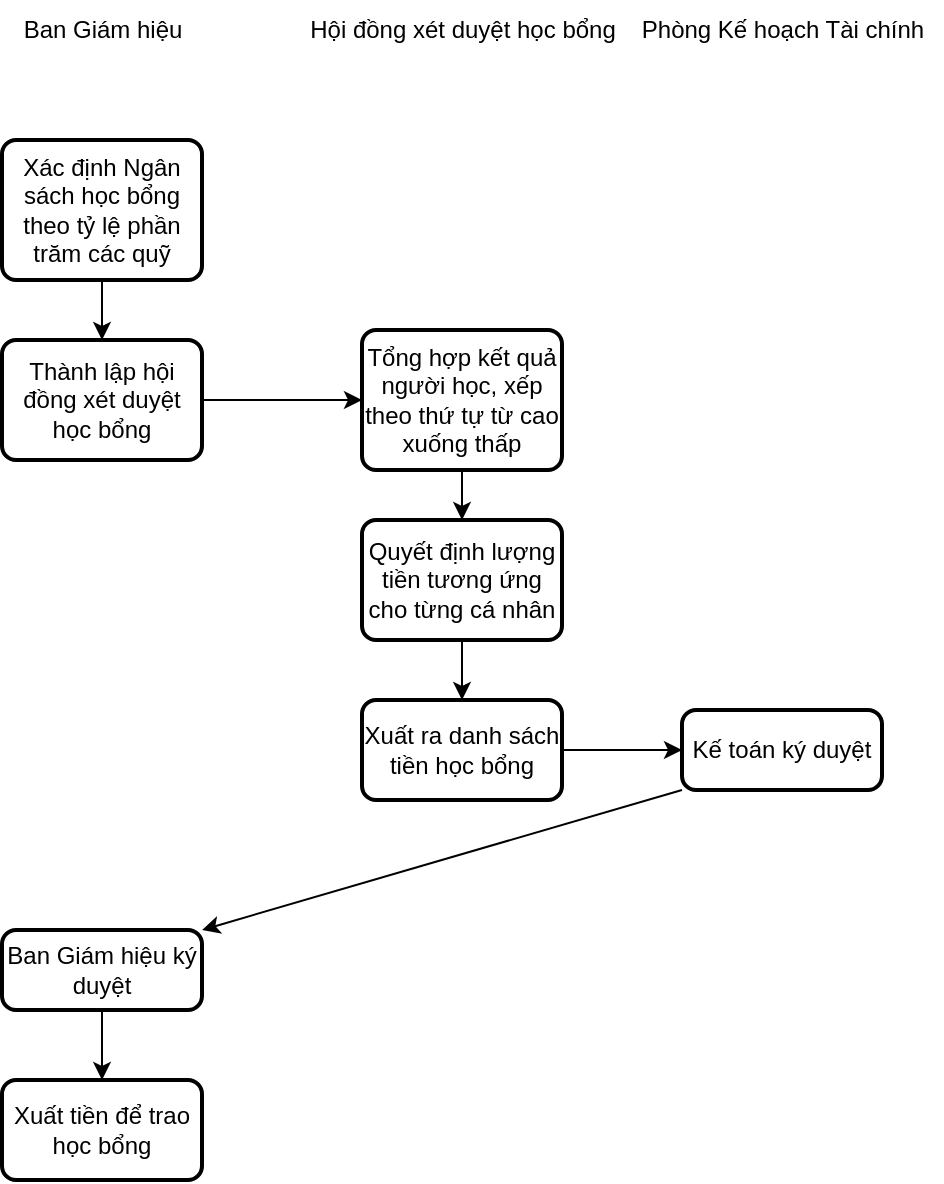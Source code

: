 <mxfile version="24.2.0" type="github">
  <diagram name="Page-1" id="kBvX0uDrtbkzwptZ22Pw">
    <mxGraphModel dx="794" dy="446" grid="1" gridSize="10" guides="1" tooltips="1" connect="1" arrows="1" fold="1" page="1" pageScale="1" pageWidth="850" pageHeight="1100" math="0" shadow="0">
      <root>
        <mxCell id="0" />
        <mxCell id="1" parent="0" />
        <mxCell id="__DquRtsZuzyyJIzlenk-1" value="Xác định Ngân sách học bổng theo tỷ lệ phần trăm các quỹ" style="rounded=1;whiteSpace=wrap;html=1;absoluteArcSize=1;arcSize=14;strokeWidth=2;" parent="1" vertex="1">
          <mxGeometry x="180" y="320" width="100" height="70" as="geometry" />
        </mxCell>
        <mxCell id="__DquRtsZuzyyJIzlenk-2" value="Thành lập hội đồng xét duyệt học bổng" style="rounded=1;whiteSpace=wrap;html=1;absoluteArcSize=1;arcSize=14;strokeWidth=2;" parent="1" vertex="1">
          <mxGeometry x="180" y="420" width="100" height="60" as="geometry" />
        </mxCell>
        <mxCell id="__DquRtsZuzyyJIzlenk-3" value="Tổng hợp kết quả người học, xếp theo thứ tự từ cao xuống thấp" style="rounded=1;whiteSpace=wrap;html=1;absoluteArcSize=1;arcSize=14;strokeWidth=2;" parent="1" vertex="1">
          <mxGeometry x="360" y="415" width="100" height="70" as="geometry" />
        </mxCell>
        <mxCell id="V2R8KYQIioinMUOCY2qO-1" value="Quyết định lượng tiền tương ứng cho từng cá nhân" style="rounded=1;whiteSpace=wrap;html=1;absoluteArcSize=1;arcSize=14;strokeWidth=2;" parent="1" vertex="1">
          <mxGeometry x="360" y="510" width="100" height="60" as="geometry" />
        </mxCell>
        <mxCell id="V2R8KYQIioinMUOCY2qO-2" value="Xuất ra danh sách tiền học bổng" style="rounded=1;whiteSpace=wrap;html=1;absoluteArcSize=1;arcSize=14;strokeWidth=2;" parent="1" vertex="1">
          <mxGeometry x="360" y="600" width="100" height="50" as="geometry" />
        </mxCell>
        <mxCell id="V2R8KYQIioinMUOCY2qO-3" value="Kế toán ký duyệt" style="rounded=1;whiteSpace=wrap;html=1;absoluteArcSize=1;arcSize=14;strokeWidth=2;" parent="1" vertex="1">
          <mxGeometry x="520" y="605" width="100" height="40" as="geometry" />
        </mxCell>
        <mxCell id="V2R8KYQIioinMUOCY2qO-4" value="Ban Giám hiệu ký duyệt" style="rounded=1;whiteSpace=wrap;html=1;absoluteArcSize=1;arcSize=14;strokeWidth=2;" parent="1" vertex="1">
          <mxGeometry x="180" y="715" width="100" height="40" as="geometry" />
        </mxCell>
        <mxCell id="V2R8KYQIioinMUOCY2qO-5" value="Xuất tiền để trao học bổng" style="rounded=1;whiteSpace=wrap;html=1;absoluteArcSize=1;arcSize=14;strokeWidth=2;" parent="1" vertex="1">
          <mxGeometry x="180" y="790" width="100" height="50" as="geometry" />
        </mxCell>
        <mxCell id="V2R8KYQIioinMUOCY2qO-6" value="" style="endArrow=classic;html=1;rounded=0;exitX=0.5;exitY=1;exitDx=0;exitDy=0;entryX=0.5;entryY=0;entryDx=0;entryDy=0;" parent="1" source="__DquRtsZuzyyJIzlenk-1" target="__DquRtsZuzyyJIzlenk-2" edge="1">
          <mxGeometry width="50" height="50" relative="1" as="geometry">
            <mxPoint x="520" y="550" as="sourcePoint" />
            <mxPoint x="570" y="500" as="targetPoint" />
          </mxGeometry>
        </mxCell>
        <mxCell id="V2R8KYQIioinMUOCY2qO-7" value="" style="endArrow=classic;html=1;rounded=0;exitX=1;exitY=0.5;exitDx=0;exitDy=0;entryX=0;entryY=0.5;entryDx=0;entryDy=0;" parent="1" source="__DquRtsZuzyyJIzlenk-2" target="__DquRtsZuzyyJIzlenk-3" edge="1">
          <mxGeometry width="50" height="50" relative="1" as="geometry">
            <mxPoint x="520" y="550" as="sourcePoint" />
            <mxPoint x="570" y="500" as="targetPoint" />
          </mxGeometry>
        </mxCell>
        <mxCell id="V2R8KYQIioinMUOCY2qO-8" value="" style="endArrow=classic;html=1;rounded=0;exitX=0.5;exitY=1;exitDx=0;exitDy=0;entryX=0.5;entryY=0;entryDx=0;entryDy=0;" parent="1" source="__DquRtsZuzyyJIzlenk-3" target="V2R8KYQIioinMUOCY2qO-1" edge="1">
          <mxGeometry width="50" height="50" relative="1" as="geometry">
            <mxPoint x="520" y="550" as="sourcePoint" />
            <mxPoint x="570" y="500" as="targetPoint" />
          </mxGeometry>
        </mxCell>
        <mxCell id="V2R8KYQIioinMUOCY2qO-9" value="" style="endArrow=classic;html=1;rounded=0;exitX=0.5;exitY=1;exitDx=0;exitDy=0;entryX=0.5;entryY=0;entryDx=0;entryDy=0;" parent="1" source="V2R8KYQIioinMUOCY2qO-1" target="V2R8KYQIioinMUOCY2qO-2" edge="1">
          <mxGeometry width="50" height="50" relative="1" as="geometry">
            <mxPoint x="520" y="550" as="sourcePoint" />
            <mxPoint x="570" y="500" as="targetPoint" />
          </mxGeometry>
        </mxCell>
        <mxCell id="V2R8KYQIioinMUOCY2qO-10" value="" style="endArrow=classic;html=1;rounded=0;exitX=1;exitY=0.5;exitDx=0;exitDy=0;entryX=0;entryY=0.5;entryDx=0;entryDy=0;" parent="1" source="V2R8KYQIioinMUOCY2qO-2" target="V2R8KYQIioinMUOCY2qO-3" edge="1">
          <mxGeometry width="50" height="50" relative="1" as="geometry">
            <mxPoint x="520" y="550" as="sourcePoint" />
            <mxPoint x="570" y="500" as="targetPoint" />
          </mxGeometry>
        </mxCell>
        <mxCell id="V2R8KYQIioinMUOCY2qO-11" value="" style="endArrow=classic;html=1;rounded=0;exitX=0;exitY=1;exitDx=0;exitDy=0;entryX=1;entryY=0;entryDx=0;entryDy=0;" parent="1" source="V2R8KYQIioinMUOCY2qO-3" target="V2R8KYQIioinMUOCY2qO-4" edge="1">
          <mxGeometry width="50" height="50" relative="1" as="geometry">
            <mxPoint x="520" y="550" as="sourcePoint" />
            <mxPoint x="570" y="500" as="targetPoint" />
          </mxGeometry>
        </mxCell>
        <mxCell id="V2R8KYQIioinMUOCY2qO-12" value="" style="endArrow=classic;html=1;rounded=0;exitX=0.5;exitY=1;exitDx=0;exitDy=0;entryX=0.5;entryY=0;entryDx=0;entryDy=0;" parent="1" source="V2R8KYQIioinMUOCY2qO-4" target="V2R8KYQIioinMUOCY2qO-5" edge="1">
          <mxGeometry width="50" height="50" relative="1" as="geometry">
            <mxPoint x="520" y="610" as="sourcePoint" />
            <mxPoint x="570" y="560" as="targetPoint" />
          </mxGeometry>
        </mxCell>
        <mxCell id="V2R8KYQIioinMUOCY2qO-13" value="Ban Giám hiệu" style="text;html=1;align=center;verticalAlign=middle;resizable=0;points=[];autosize=1;strokeColor=none;fillColor=none;" parent="1" vertex="1">
          <mxGeometry x="180" y="250" width="100" height="30" as="geometry" />
        </mxCell>
        <mxCell id="V2R8KYQIioinMUOCY2qO-14" value="Hội đồng xét duyệt học bổng" style="text;html=1;align=center;verticalAlign=middle;resizable=0;points=[];autosize=1;strokeColor=none;fillColor=none;" parent="1" vertex="1">
          <mxGeometry x="320" y="250" width="180" height="30" as="geometry" />
        </mxCell>
        <mxCell id="V2R8KYQIioinMUOCY2qO-15" value="Phòng Kế hoạch Tài chính" style="text;html=1;align=center;verticalAlign=middle;resizable=0;points=[];autosize=1;strokeColor=none;fillColor=none;" parent="1" vertex="1">
          <mxGeometry x="490" y="250" width="160" height="30" as="geometry" />
        </mxCell>
      </root>
    </mxGraphModel>
  </diagram>
</mxfile>
